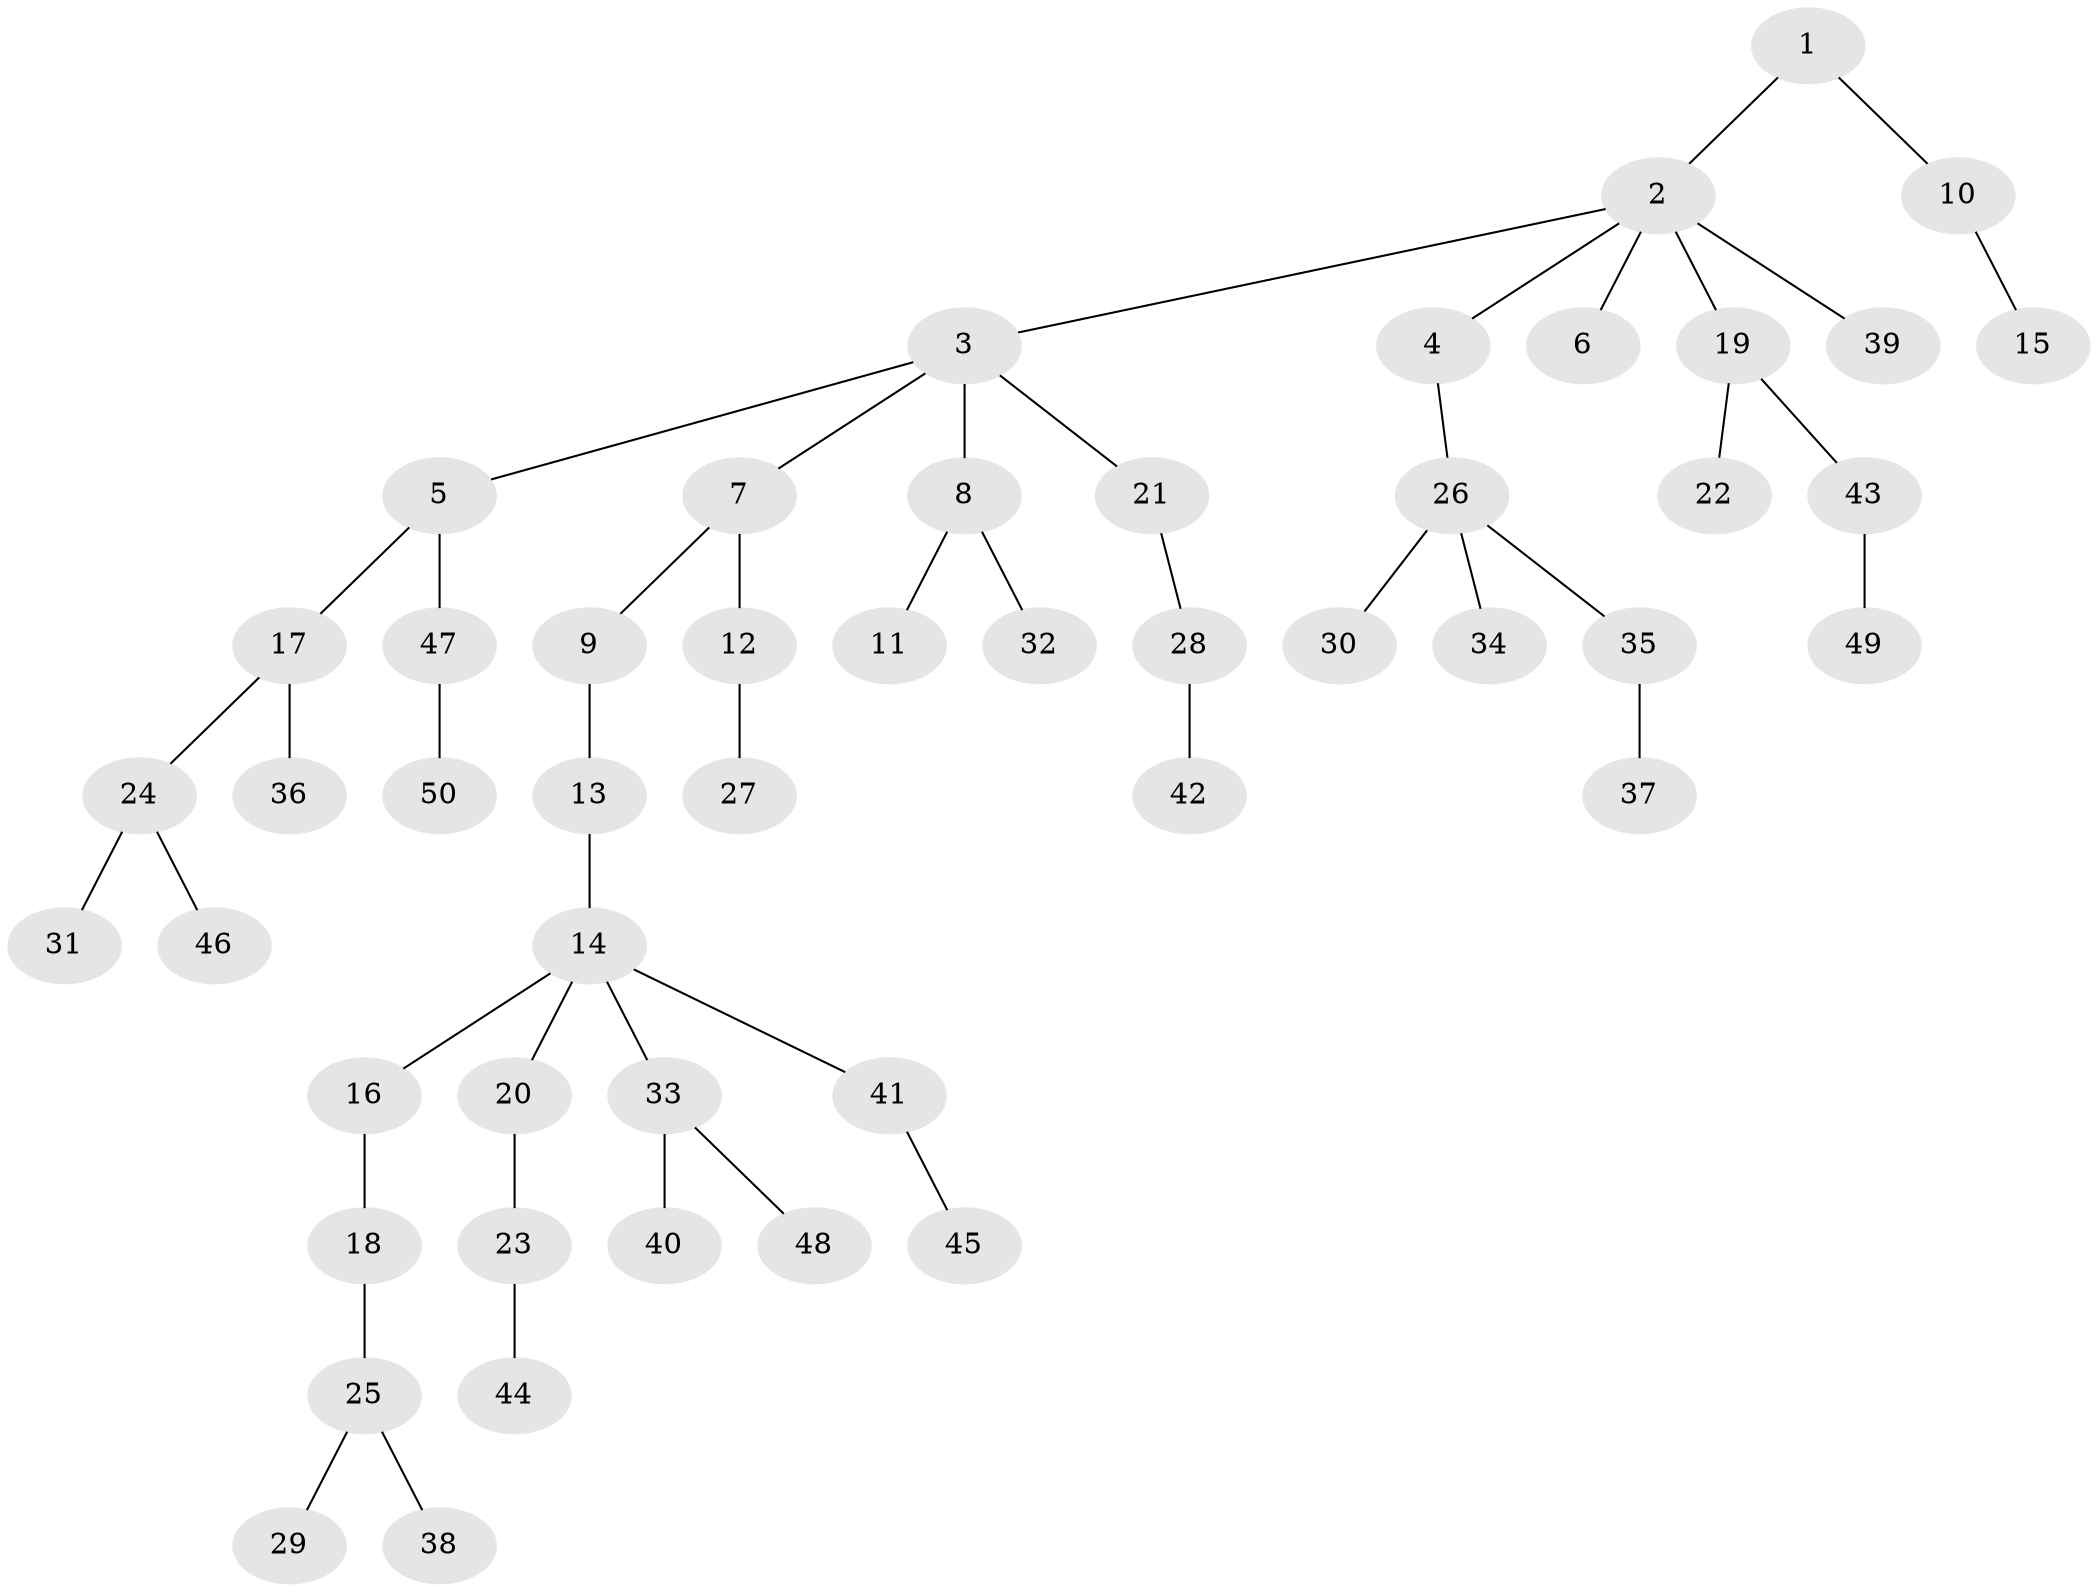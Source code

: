 // Generated by graph-tools (version 1.1) at 2025/53/03/09/25 04:53:57]
// undirected, 50 vertices, 49 edges
graph export_dot {
graph [start="1"]
  node [color=gray90,style=filled];
  1;
  2;
  3;
  4;
  5;
  6;
  7;
  8;
  9;
  10;
  11;
  12;
  13;
  14;
  15;
  16;
  17;
  18;
  19;
  20;
  21;
  22;
  23;
  24;
  25;
  26;
  27;
  28;
  29;
  30;
  31;
  32;
  33;
  34;
  35;
  36;
  37;
  38;
  39;
  40;
  41;
  42;
  43;
  44;
  45;
  46;
  47;
  48;
  49;
  50;
  1 -- 2;
  1 -- 10;
  2 -- 3;
  2 -- 4;
  2 -- 6;
  2 -- 19;
  2 -- 39;
  3 -- 5;
  3 -- 7;
  3 -- 8;
  3 -- 21;
  4 -- 26;
  5 -- 17;
  5 -- 47;
  7 -- 9;
  7 -- 12;
  8 -- 11;
  8 -- 32;
  9 -- 13;
  10 -- 15;
  12 -- 27;
  13 -- 14;
  14 -- 16;
  14 -- 20;
  14 -- 33;
  14 -- 41;
  16 -- 18;
  17 -- 24;
  17 -- 36;
  18 -- 25;
  19 -- 22;
  19 -- 43;
  20 -- 23;
  21 -- 28;
  23 -- 44;
  24 -- 31;
  24 -- 46;
  25 -- 29;
  25 -- 38;
  26 -- 30;
  26 -- 34;
  26 -- 35;
  28 -- 42;
  33 -- 40;
  33 -- 48;
  35 -- 37;
  41 -- 45;
  43 -- 49;
  47 -- 50;
}
